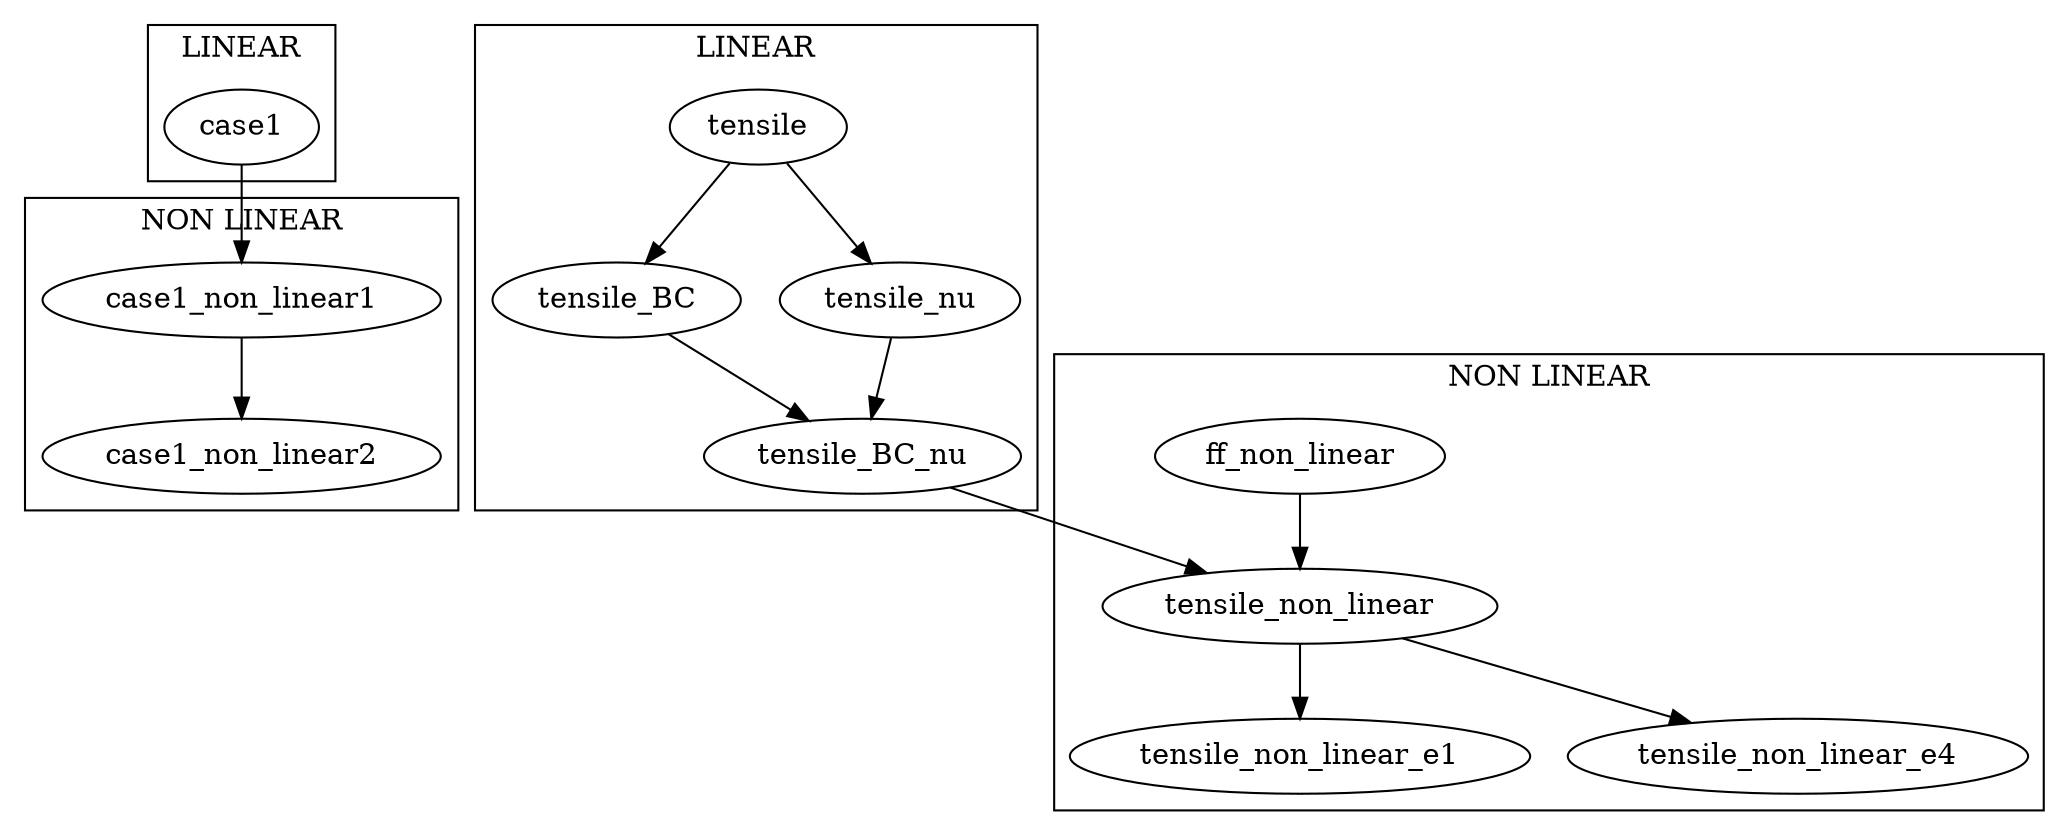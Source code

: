 digraph G {
  subgraph cluster_case1_linear {
  label="LINEAR"
  case1
  }

  subgraph cluster_case1_non_linear {
  label="NON LINEAR"
  case1 -> case1_non_linear1 -> case1_non_linear2;
  }

  subgraph cluster_linear {
    label="LINEAR"
    tensile -> tensile_BC -> tensile_BC_nu;
    tensile -> tensile_nu -> tensile_BC_nu;
  }

  subgraph cluster_non_linear {
    label="NON LINEAR"
    tensile_BC_nu -> tensile_non_linear;
    ff_non_linear -> tensile_non_linear -> tensile_non_linear_e1;
    tensile_non_linear -> tensile_non_linear_e4;
  }
}
